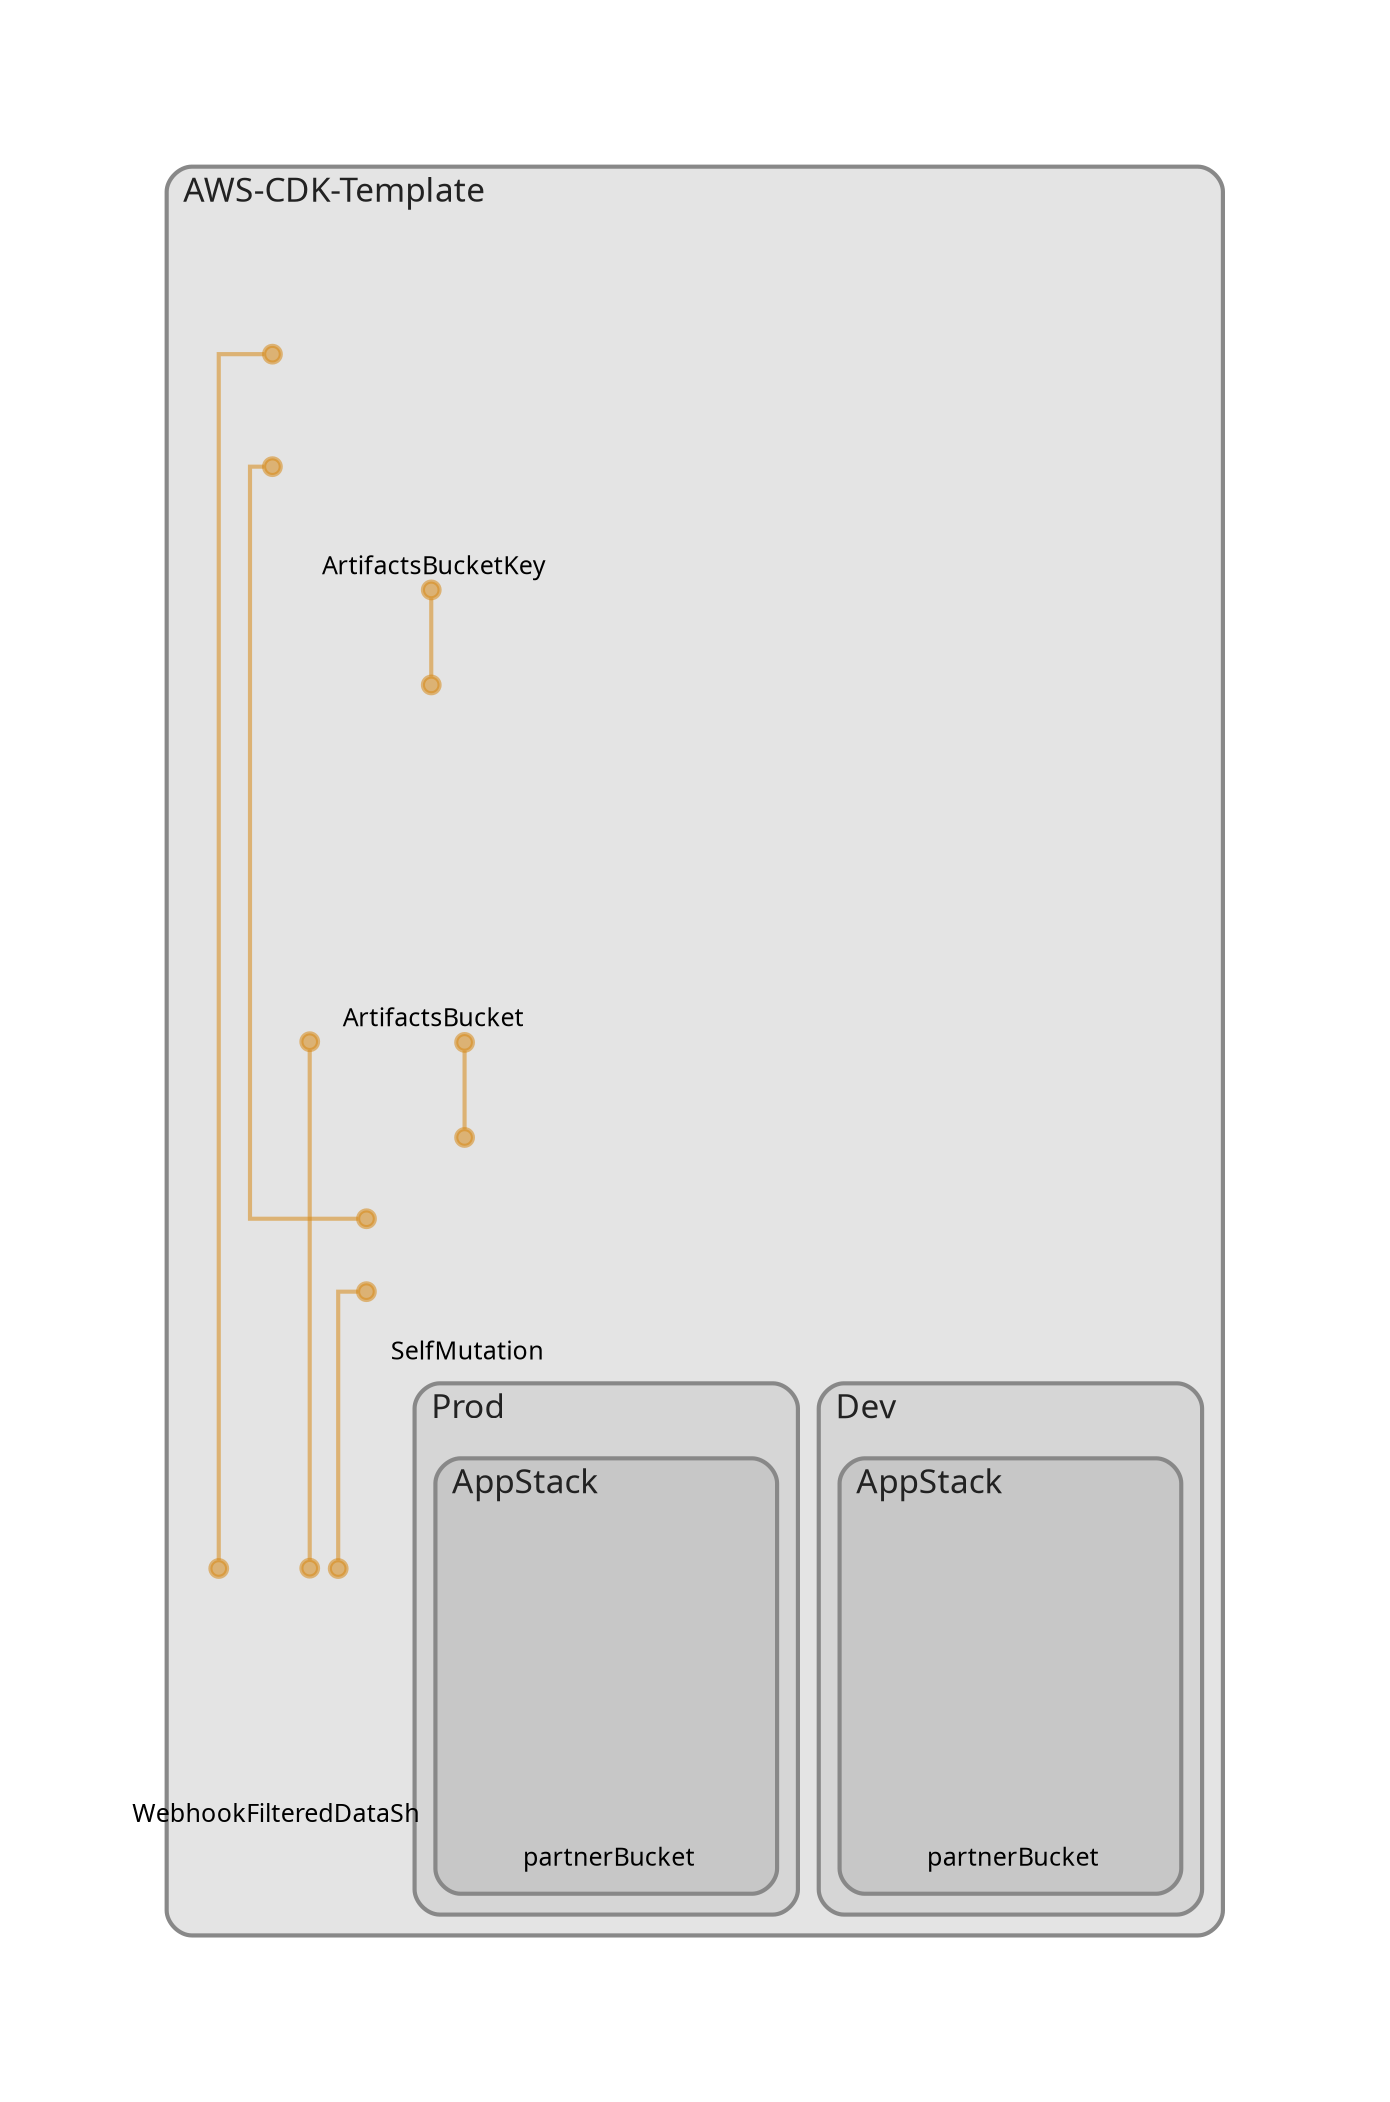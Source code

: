 digraph "Diagram" {
  splines = "ortho";
  pad = "1.0";
  nodesep = "0.60";
  ranksep = "0.75";
  fontname = "Sans-Serif";
  fontsize = "15";
  dpi = "200";
  rankdir = "BT";
  compound = "true";
  fontcolor = "#222222";
  edge [
    color = "#D5871488",
    penwidth = 2,
    arrowhead = "dot",
    arrowtail = "dot",
  ];
  node [
    shape = "box",
    style = "rounded",
    fixedsize = true,
    width = 1.7,
    height = 1.7,
    labelloc = "c",
    imagescale = true,
    fontname = "Sans-Serif",
    fontsize = 8,
    margin = 8,
  ];
  subgraph "AWS-CDK-Template" {
    subgraph "cluster-SubGraph.AWS-CDK-Template" {
      graph [
        label = "AWS-CDK-Template",
        labelloc = "b",
        labeljust = "l",
        margin = "10",
        fontsize = "16",
        penwidth = "2",
        pencolor = "#888888",
        style = "filled,rounded",
        fillcolor = "#e4e4e4",
      ];
      "AWS-CDK-Template/ArtifactsBucketKey" [
        label = " ArtifactsBucketKey",
        fontsize = 12,
        image = "/Users/norman.khine/.npm/_npx/b98735c91b702b55/node_modules/cdk-dia/icons/aws/Service/Arch_Security-Identity-Compliance/64/Arch_AWS-Key-Management-Services_64@5x.png",
        imagescale = "true",
        imagepos = "tc",
        penwidth = "0",
        shape = "node",
        fixedsize = "true",
        labelloc = "b",
        width = 2,
        height = 2.266,
      ];
      "AWS-CDK-Template/ArtifactsBucket" [
        label = " ArtifactsBucket",
        fontsize = 12,
        image = "/Users/norman.khine/.npm/_npx/b98735c91b702b55/node_modules/cdk-dia/icons/aws/Service/Arch_Storage/64/Arch_Amazon-S3-Standard_64@5x.png",
        imagescale = "true",
        imagepos = "tc",
        penwidth = "0",
        shape = "node",
        fixedsize = "true",
        labelloc = "b",
        width = 2,
        height = 2.266,
      ];
      "AWS-CDK-Template/WebhookFilteredDataSharedPipeline" [
        label = "\nWebhookFilteredDataSh",
        fontsize = 12,
        image = "/Users/norman.khine/.npm/_npx/b98735c91b702b55/node_modules/cdk-dia/icons/aws/Service/Arch_Developer- Tools/64/Arch_AWS-CodePipeline_64@5x.png",
        imagescale = "true",
        imagepos = "tc",
        penwidth = "0",
        shape = "node",
        fixedsize = "true",
        labelloc = "b",
        width = 1.2,
        height = 1.682,
      ];
      "AWS-CDK-Template/CDKPipeline/UpdatePipeline/SelfMutation" [
        label = " SelfMutation",
        fontsize = 12,
        image = "/Users/norman.khine/.npm/_npx/b98735c91b702b55/node_modules/cdk-dia/icons/aws/Service/Arch_Developer- Tools/64/Arch_Amazon-CodeBuild_64@5x.png",
        imagescale = "true",
        imagepos = "tc",
        penwidth = "0",
        shape = "node",
        fixedsize = "true",
        labelloc = "b",
        width = 1.2,
        height = 1.466,
      ];
      subgraph "cluster-SubGraph.Dev" {
        graph [
          label = "Dev",
          labelloc = "b",
          labeljust = "l",
          margin = "10",
          fontsize = "16",
          penwidth = "2",
          pencolor = "#888888",
          style = "filled,rounded",
          fillcolor = "#d6d6d6",
        ];
        subgraph "cluster-SubGraph.AppStack" {
          graph [
            label = "AppStack",
            labelloc = "b",
            labeljust = "l",
            margin = "10",
            fontsize = "16",
            penwidth = "2",
            pencolor = "#888888",
            style = "filled,rounded",
            fillcolor = "#c7c7c7",
          ];
          "AWS-CDK-Template/Dev/AppStack/partnerBucket" [
            label = " partnerBucket",
            fontsize = 12,
            image = "/Users/norman.khine/.npm/_npx/b98735c91b702b55/node_modules/cdk-dia/icons/aws/Service/Arch_Storage/64/Arch_Amazon-S3-Standard_64@5x.png",
            imagescale = "true",
            imagepos = "tc",
            penwidth = "0",
            shape = "node",
            fixedsize = "true",
            labelloc = "b",
            width = 2,
            height = 2.266,
          ];
        }
      }
      subgraph "cluster-SubGraph.Prod" {
        graph [
          label = "Prod",
          labelloc = "b",
          labeljust = "l",
          margin = "10",
          fontsize = "16",
          penwidth = "2",
          pencolor = "#888888",
          style = "filled,rounded",
          fillcolor = "#d6d6d6",
        ];
        subgraph "cluster-SubGraph.AppStack" {
          graph [
            label = "AppStack",
            labelloc = "b",
            labeljust = "l",
            margin = "10",
            fontsize = "16",
            penwidth = "2",
            pencolor = "#888888",
            style = "filled,rounded",
            fillcolor = "#c7c7c7",
          ];
          "AWS-CDK-Template/Prod/AppStack/partnerBucket" [
            label = " partnerBucket",
            fontsize = 12,
            image = "/Users/norman.khine/.npm/_npx/b98735c91b702b55/node_modules/cdk-dia/icons/aws/Service/Arch_Storage/64/Arch_Amazon-S3-Standard_64@5x.png",
            imagescale = "true",
            imagepos = "tc",
            penwidth = "0",
            shape = "node",
            fixedsize = "true",
            labelloc = "b",
            width = 2,
            height = 2.266,
          ];
        }
      }
    }
  }
  "AWS-CDK-Template/ArtifactsBucket" -> "AWS-CDK-Template/ArtifactsBucketKey" [
    dir = "both",
  ];
  "AWS-CDK-Template/WebhookFilteredDataSharedPipeline" -> "AWS-CDK-Template/ArtifactsBucketKey" [
    dir = "both",
  ];
  "AWS-CDK-Template/WebhookFilteredDataSharedPipeline" -> "AWS-CDK-Template/ArtifactsBucket" [
    dir = "both",
  ];
  "AWS-CDK-Template/WebhookFilteredDataSharedPipeline" -> "AWS-CDK-Template/CDKPipeline/UpdatePipeline/SelfMutation" [
    dir = "both",
  ];
  "AWS-CDK-Template/CDKPipeline/UpdatePipeline/SelfMutation" -> "AWS-CDK-Template/ArtifactsBucketKey" [
    dir = "both",
  ];
  "AWS-CDK-Template/CDKPipeline/UpdatePipeline/SelfMutation" -> "AWS-CDK-Template/ArtifactsBucket" [
    dir = "both",
  ];
}